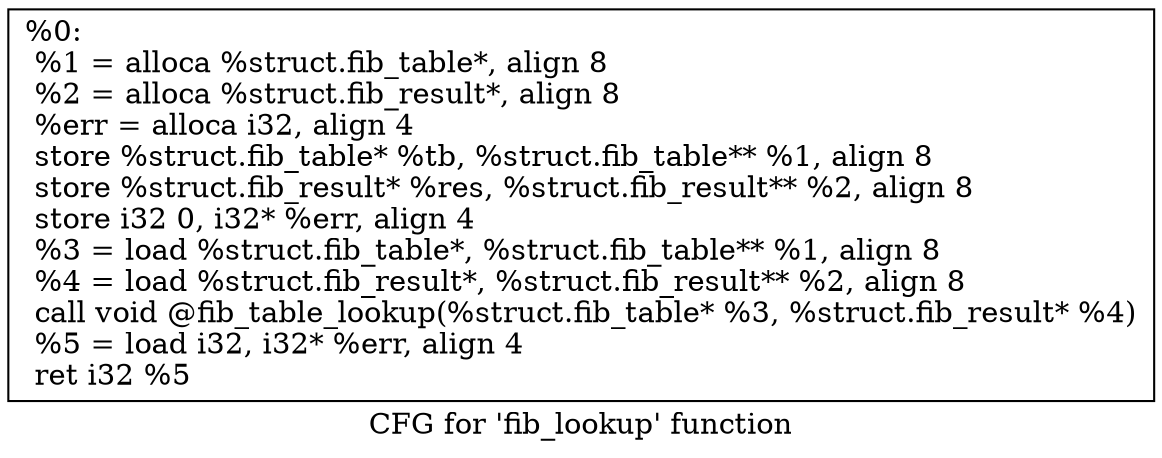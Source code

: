digraph "CFG for 'fib_lookup' function" {
	label="CFG for 'fib_lookup' function";

	Node0x2462ef0 [shape=record,label="{%0:\l  %1 = alloca %struct.fib_table*, align 8\l  %2 = alloca %struct.fib_result*, align 8\l  %err = alloca i32, align 4\l  store %struct.fib_table* %tb, %struct.fib_table** %1, align 8\l  store %struct.fib_result* %res, %struct.fib_result** %2, align 8\l  store i32 0, i32* %err, align 4\l  %3 = load %struct.fib_table*, %struct.fib_table** %1, align 8\l  %4 = load %struct.fib_result*, %struct.fib_result** %2, align 8\l  call void @fib_table_lookup(%struct.fib_table* %3, %struct.fib_result* %4)\l  %5 = load i32, i32* %err, align 4\l  ret i32 %5\l}"];
}

